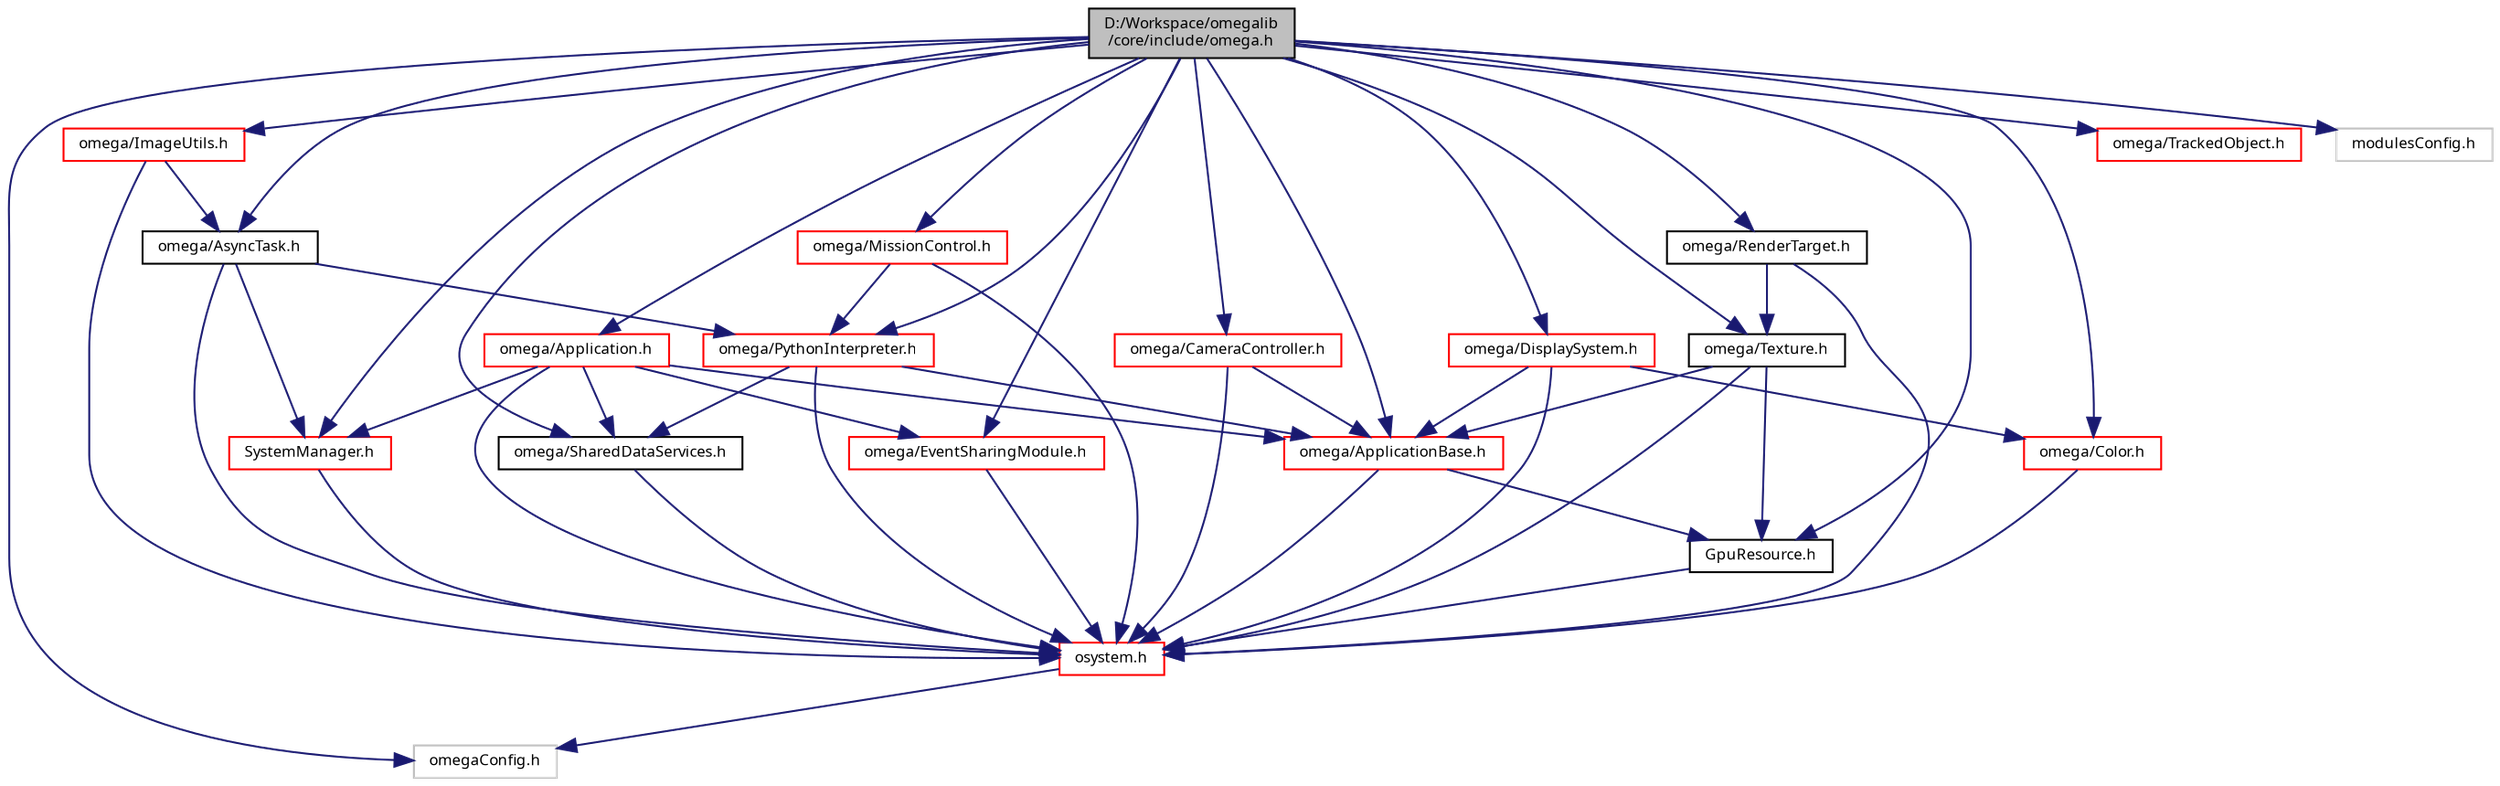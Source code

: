 digraph "D:/Workspace/omegalib/core/include/omega.h"
{
  bgcolor="transparent";
  edge [fontname="FreeSans.ttf",fontsize="8",labelfontname="FreeSans.ttf",labelfontsize="8"];
  node [fontname="FreeSans.ttf",fontsize="8",shape=record];
  Node1 [label="D:/Workspace/omegalib\l/core/include/omega.h",height=0.2,width=0.4,color="black", fillcolor="grey75", style="filled" fontcolor="black"];
  Node1 -> Node2 [color="midnightblue",fontsize="8",style="solid",fontname="FreeSans.ttf"];
  Node2 [label="omegaConfig.h",height=0.2,width=0.4,color="grey75"];
  Node1 -> Node3 [color="midnightblue",fontsize="8",style="solid",fontname="FreeSans.ttf"];
  Node3 [label="omega/ApplicationBase.h",height=0.2,width=0.4,color="red",URL="$_application_base_8h.html"];
  Node3 -> Node4 [color="midnightblue",fontsize="8",style="solid",fontname="FreeSans.ttf"];
  Node4 [label="osystem.h",height=0.2,width=0.4,color="red",URL="$include_2omega_2osystem_8h.html"];
  Node4 -> Node2 [color="midnightblue",fontsize="8",style="solid",fontname="FreeSans.ttf"];
  Node3 -> Node5 [color="midnightblue",fontsize="8",style="solid",fontname="FreeSans.ttf"];
  Node5 [label="GpuResource.h",height=0.2,width=0.4,color="black",URL="$_gpu_resource_8h.html"];
  Node5 -> Node4 [color="midnightblue",fontsize="8",style="solid",fontname="FreeSans.ttf"];
  Node1 -> Node6 [color="midnightblue",fontsize="8",style="solid",fontname="FreeSans.ttf"];
  Node6 [label="omega/Application.h",height=0.2,width=0.4,color="red",URL="$_application_8h.html"];
  Node6 -> Node4 [color="midnightblue",fontsize="8",style="solid",fontname="FreeSans.ttf"];
  Node6 -> Node3 [color="midnightblue",fontsize="8",style="solid",fontname="FreeSans.ttf"];
  Node6 -> Node7 [color="midnightblue",fontsize="8",style="solid",fontname="FreeSans.ttf"];
  Node7 [label="SystemManager.h",height=0.2,width=0.4,color="red",URL="$_system_manager_8h.html"];
  Node7 -> Node4 [color="midnightblue",fontsize="8",style="solid",fontname="FreeSans.ttf"];
  Node6 -> Node8 [color="midnightblue",fontsize="8",style="solid",fontname="FreeSans.ttf"];
  Node8 [label="omega/SharedDataServices.h",height=0.2,width=0.4,color="black",URL="$_shared_data_services_8h.html"];
  Node8 -> Node4 [color="midnightblue",fontsize="8",style="solid",fontname="FreeSans.ttf"];
  Node6 -> Node9 [color="midnightblue",fontsize="8",style="solid",fontname="FreeSans.ttf"];
  Node9 [label="omega/EventSharingModule.h",height=0.2,width=0.4,color="red",URL="$_event_sharing_module_8h.html"];
  Node9 -> Node4 [color="midnightblue",fontsize="8",style="solid",fontname="FreeSans.ttf"];
  Node1 -> Node10 [color="midnightblue",fontsize="8",style="solid",fontname="FreeSans.ttf"];
  Node10 [label="omega/AsyncTask.h",height=0.2,width=0.4,color="black",URL="$_async_task_8h.html"];
  Node10 -> Node4 [color="midnightblue",fontsize="8",style="solid",fontname="FreeSans.ttf"];
  Node10 -> Node7 [color="midnightblue",fontsize="8",style="solid",fontname="FreeSans.ttf"];
  Node10 -> Node11 [color="midnightblue",fontsize="8",style="solid",fontname="FreeSans.ttf"];
  Node11 [label="omega/PythonInterpreter.h",height=0.2,width=0.4,color="red",URL="$_python_interpreter_8h.html"];
  Node11 -> Node4 [color="midnightblue",fontsize="8",style="solid",fontname="FreeSans.ttf"];
  Node11 -> Node3 [color="midnightblue",fontsize="8",style="solid",fontname="FreeSans.ttf"];
  Node11 -> Node8 [color="midnightblue",fontsize="8",style="solid",fontname="FreeSans.ttf"];
  Node1 -> Node12 [color="midnightblue",fontsize="8",style="solid",fontname="FreeSans.ttf"];
  Node12 [label="omega/CameraController.h",height=0.2,width=0.4,color="red",URL="$_camera_controller_8h.html"];
  Node12 -> Node4 [color="midnightblue",fontsize="8",style="solid",fontname="FreeSans.ttf"];
  Node12 -> Node3 [color="midnightblue",fontsize="8",style="solid",fontname="FreeSans.ttf"];
  Node1 -> Node13 [color="midnightblue",fontsize="8",style="solid",fontname="FreeSans.ttf"];
  Node13 [label="omega/Color.h",height=0.2,width=0.4,color="red",URL="$_color_8h.html"];
  Node13 -> Node4 [color="midnightblue",fontsize="8",style="solid",fontname="FreeSans.ttf"];
  Node1 -> Node14 [color="midnightblue",fontsize="8",style="solid",fontname="FreeSans.ttf"];
  Node14 [label="omega/DisplaySystem.h",height=0.2,width=0.4,color="red",URL="$_display_system_8h.html"];
  Node14 -> Node4 [color="midnightblue",fontsize="8",style="solid",fontname="FreeSans.ttf"];
  Node14 -> Node3 [color="midnightblue",fontsize="8",style="solid",fontname="FreeSans.ttf"];
  Node14 -> Node13 [color="midnightblue",fontsize="8",style="solid",fontname="FreeSans.ttf"];
  Node1 -> Node9 [color="midnightblue",fontsize="8",style="solid",fontname="FreeSans.ttf"];
  Node1 -> Node5 [color="midnightblue",fontsize="8",style="solid",fontname="FreeSans.ttf"];
  Node1 -> Node15 [color="midnightblue",fontsize="8",style="solid",fontname="FreeSans.ttf"];
  Node15 [label="omega/MissionControl.h",height=0.2,width=0.4,color="red",URL="$_mission_control_8h.html"];
  Node15 -> Node4 [color="midnightblue",fontsize="8",style="solid",fontname="FreeSans.ttf"];
  Node15 -> Node11 [color="midnightblue",fontsize="8",style="solid",fontname="FreeSans.ttf"];
  Node1 -> Node16 [color="midnightblue",fontsize="8",style="solid",fontname="FreeSans.ttf"];
  Node16 [label="omega/RenderTarget.h",height=0.2,width=0.4,color="black",URL="$_render_target_8h.html"];
  Node16 -> Node4 [color="midnightblue",fontsize="8",style="solid",fontname="FreeSans.ttf"];
  Node16 -> Node17 [color="midnightblue",fontsize="8",style="solid",fontname="FreeSans.ttf"];
  Node17 [label="omega/Texture.h",height=0.2,width=0.4,color="black",URL="$_texture_8h.html"];
  Node17 -> Node4 [color="midnightblue",fontsize="8",style="solid",fontname="FreeSans.ttf"];
  Node17 -> Node3 [color="midnightblue",fontsize="8",style="solid",fontname="FreeSans.ttf"];
  Node17 -> Node5 [color="midnightblue",fontsize="8",style="solid",fontname="FreeSans.ttf"];
  Node1 -> Node7 [color="midnightblue",fontsize="8",style="solid",fontname="FreeSans.ttf"];
  Node1 -> Node8 [color="midnightblue",fontsize="8",style="solid",fontname="FreeSans.ttf"];
  Node1 -> Node11 [color="midnightblue",fontsize="8",style="solid",fontname="FreeSans.ttf"];
  Node1 -> Node17 [color="midnightblue",fontsize="8",style="solid",fontname="FreeSans.ttf"];
  Node1 -> Node18 [color="midnightblue",fontsize="8",style="solid",fontname="FreeSans.ttf"];
  Node18 [label="omega/ImageUtils.h",height=0.2,width=0.4,color="red",URL="$_image_utils_8h.html"];
  Node18 -> Node4 [color="midnightblue",fontsize="8",style="solid",fontname="FreeSans.ttf"];
  Node18 -> Node10 [color="midnightblue",fontsize="8",style="solid",fontname="FreeSans.ttf"];
  Node1 -> Node19 [color="midnightblue",fontsize="8",style="solid",fontname="FreeSans.ttf"];
  Node19 [label="omega/TrackedObject.h",height=0.2,width=0.4,color="red",URL="$_tracked_object_8h.html"];
  Node1 -> Node20 [color="midnightblue",fontsize="8",style="solid",fontname="FreeSans.ttf"];
  Node20 [label="modulesConfig.h",height=0.2,width=0.4,color="grey75"];
}
